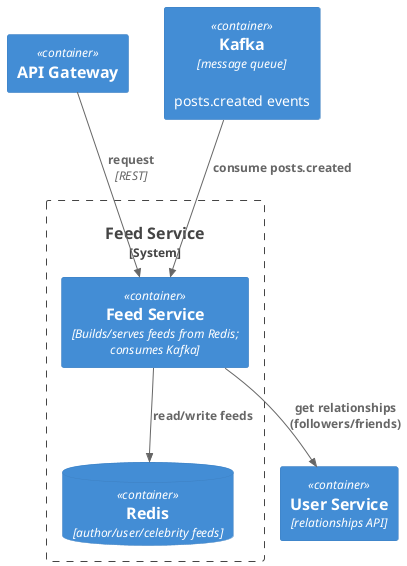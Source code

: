 @startuml
!include <C4/C4_Container>

Container(apiGateway, "API Gateway")
Container(kafka, "Kafka", "message queue", "posts.created events")
Container(userService, "User Service", "relationships API")

System_Boundary(feedSystem, "Feed Service") {
    Container(feedService, "Feed Service", "Builds/serves feeds from Redis; consumes Kafka")
    ContainerDb(redis, "Redis", "author/user/celebrity feeds")
}

Rel(apiGateway, feedService, "request", "REST")
Rel(feedService, redis, "read/write feeds")
Rel(kafka, feedService, "consume posts.created")
Rel(feedService, userService, "get relationships (followers/friends)")

@enduml
